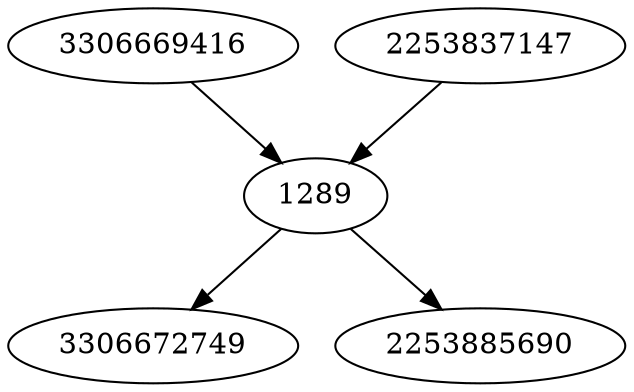 strict digraph  {
3306669416;
1289;
3306672749;
2253885690;
2253837147;
3306669416 -> 1289;
1289 -> 3306672749;
1289 -> 2253885690;
2253837147 -> 1289;
}
